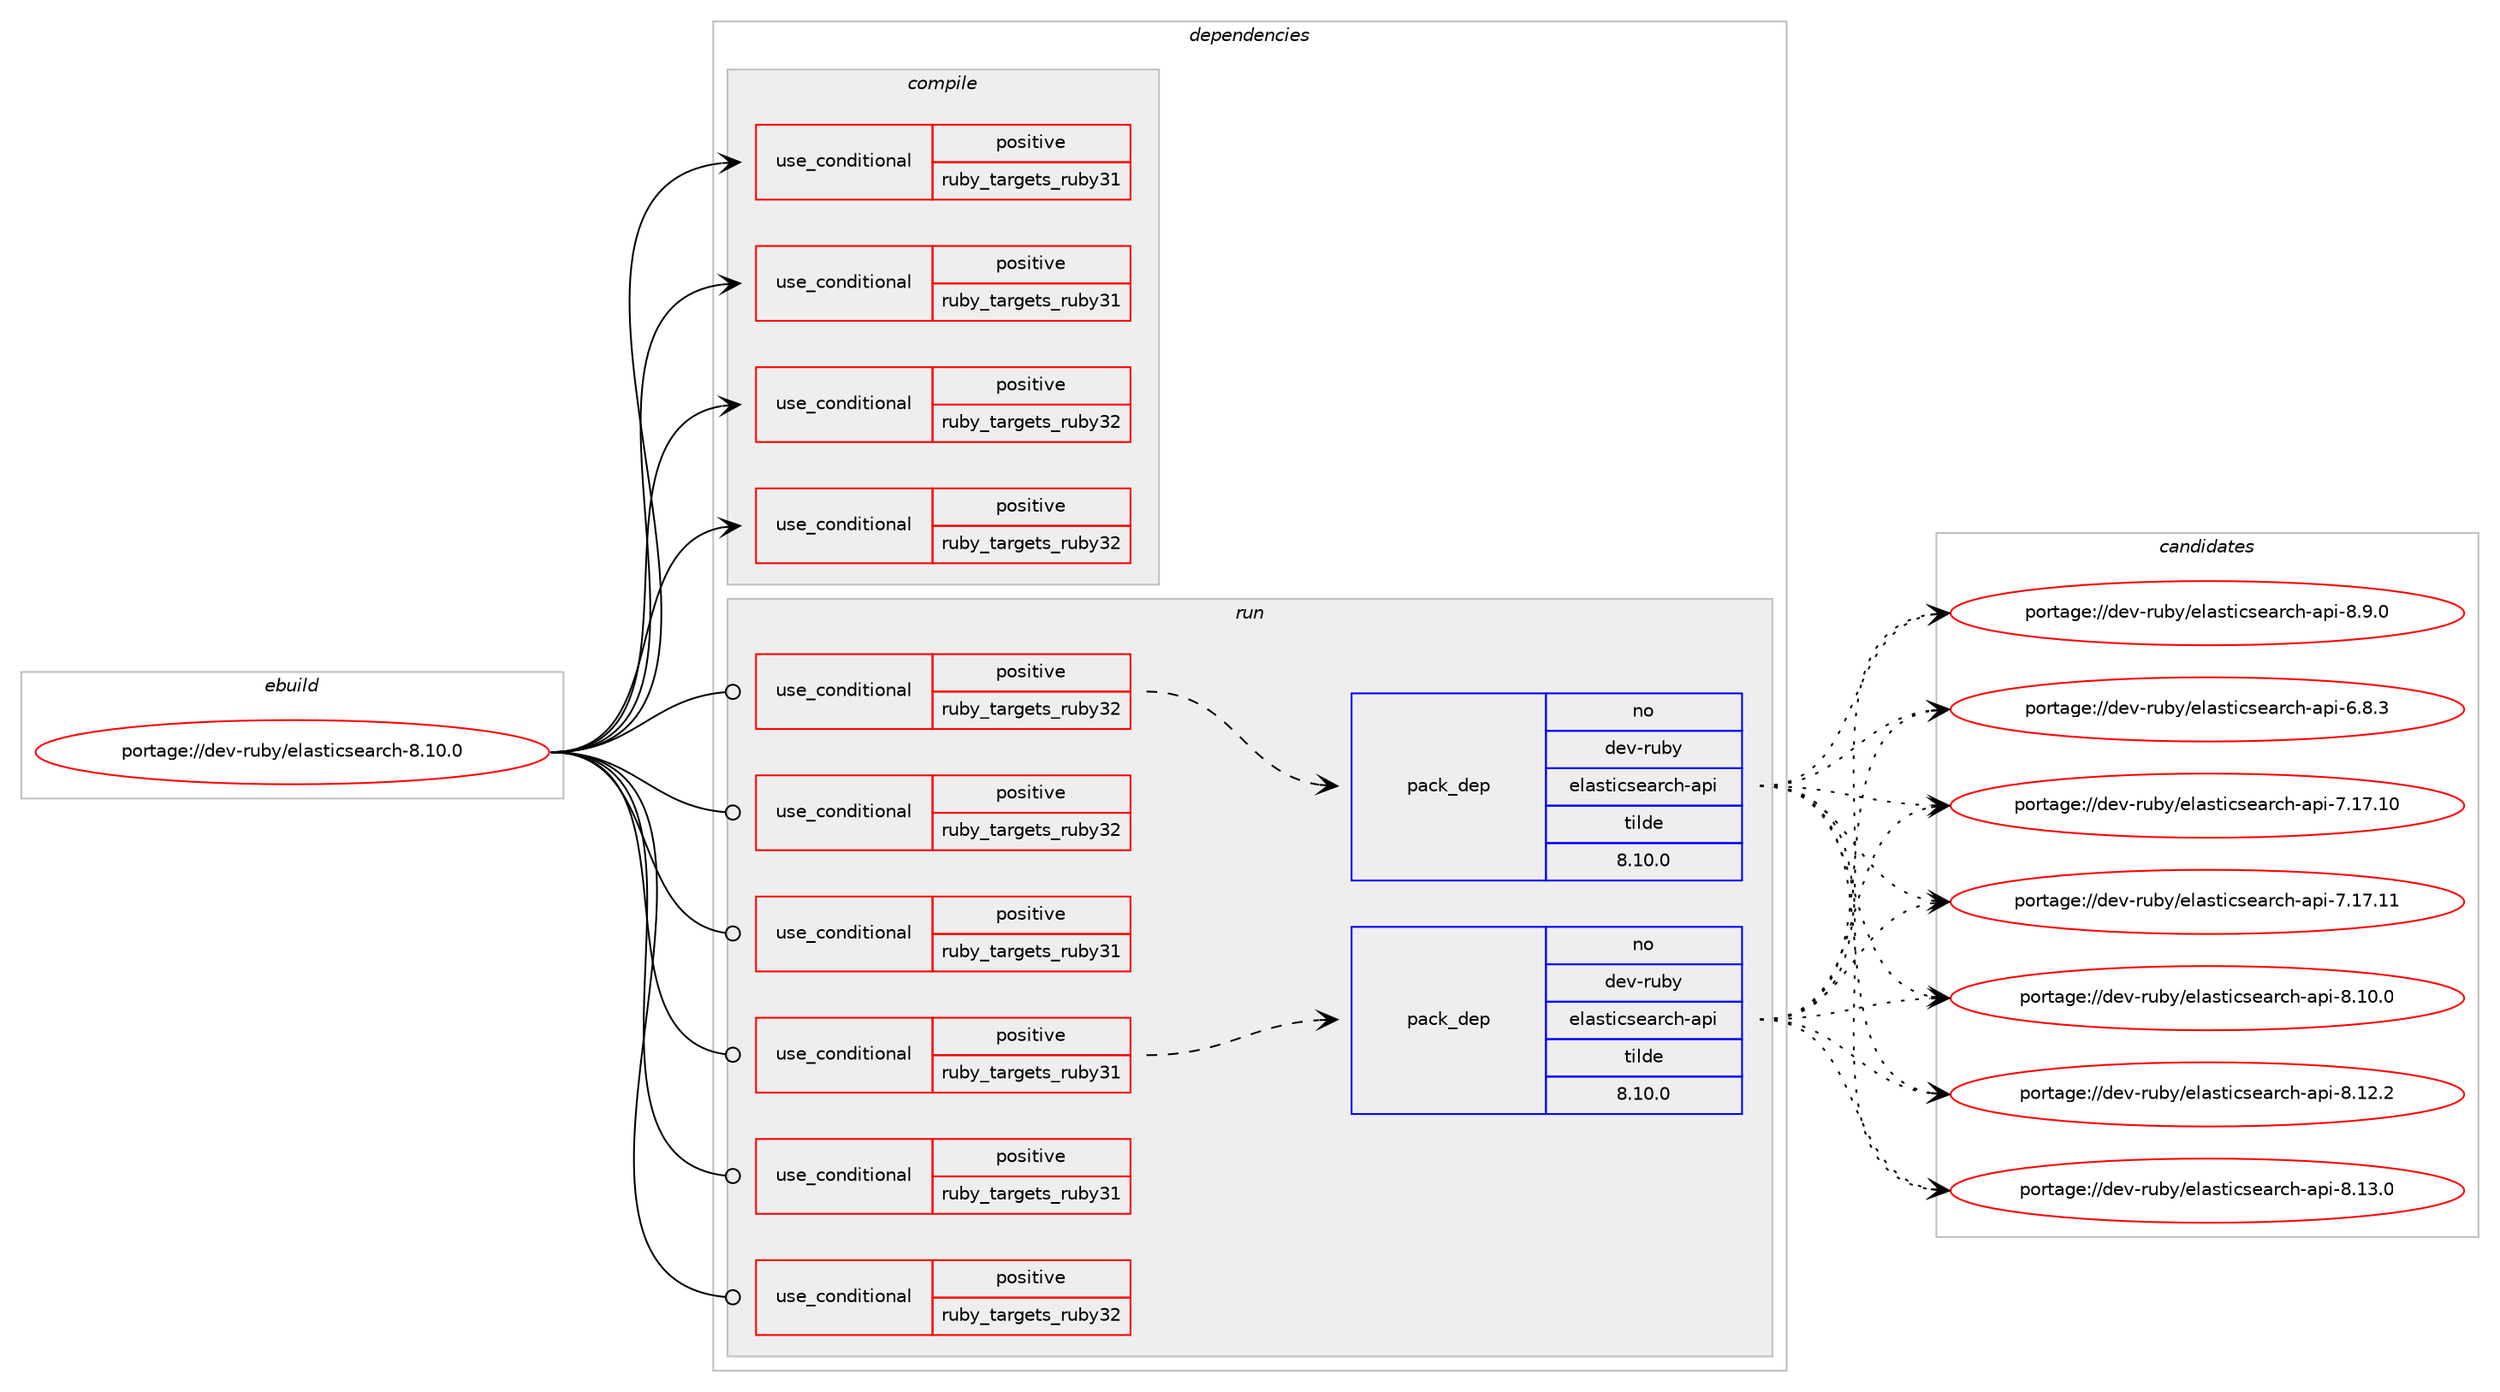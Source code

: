 digraph prolog {

# *************
# Graph options
# *************

newrank=true;
concentrate=true;
compound=true;
graph [rankdir=LR,fontname=Helvetica,fontsize=10,ranksep=1.5];#, ranksep=2.5, nodesep=0.2];
edge  [arrowhead=vee];
node  [fontname=Helvetica,fontsize=10];

# **********
# The ebuild
# **********

subgraph cluster_leftcol {
color=gray;
rank=same;
label=<<i>ebuild</i>>;
id [label="portage://dev-ruby/elasticsearch-8.10.0", color=red, width=4, href="../dev-ruby/elasticsearch-8.10.0.svg"];
}

# ****************
# The dependencies
# ****************

subgraph cluster_midcol {
color=gray;
label=<<i>dependencies</i>>;
subgraph cluster_compile {
fillcolor="#eeeeee";
style=filled;
label=<<i>compile</i>>;
subgraph cond45825 {
dependency92874 [label=<<TABLE BORDER="0" CELLBORDER="1" CELLSPACING="0" CELLPADDING="4"><TR><TD ROWSPAN="3" CELLPADDING="10">use_conditional</TD></TR><TR><TD>positive</TD></TR><TR><TD>ruby_targets_ruby31</TD></TR></TABLE>>, shape=none, color=red];
# *** BEGIN UNKNOWN DEPENDENCY TYPE (TODO) ***
# dependency92874 -> package_dependency(portage://dev-ruby/elasticsearch-8.10.0,install,no,dev-lang,ruby,none,[,,],[slot(3.1)],[])
# *** END UNKNOWN DEPENDENCY TYPE (TODO) ***

}
id:e -> dependency92874:w [weight=20,style="solid",arrowhead="vee"];
subgraph cond45826 {
dependency92875 [label=<<TABLE BORDER="0" CELLBORDER="1" CELLSPACING="0" CELLPADDING="4"><TR><TD ROWSPAN="3" CELLPADDING="10">use_conditional</TD></TR><TR><TD>positive</TD></TR><TR><TD>ruby_targets_ruby31</TD></TR></TABLE>>, shape=none, color=red];
# *** BEGIN UNKNOWN DEPENDENCY TYPE (TODO) ***
# dependency92875 -> package_dependency(portage://dev-ruby/elasticsearch-8.10.0,install,no,virtual,rubygems,none,[,,],[],[use(enable(ruby_targets_ruby31),negative)])
# *** END UNKNOWN DEPENDENCY TYPE (TODO) ***

}
id:e -> dependency92875:w [weight=20,style="solid",arrowhead="vee"];
subgraph cond45827 {
dependency92876 [label=<<TABLE BORDER="0" CELLBORDER="1" CELLSPACING="0" CELLPADDING="4"><TR><TD ROWSPAN="3" CELLPADDING="10">use_conditional</TD></TR><TR><TD>positive</TD></TR><TR><TD>ruby_targets_ruby32</TD></TR></TABLE>>, shape=none, color=red];
# *** BEGIN UNKNOWN DEPENDENCY TYPE (TODO) ***
# dependency92876 -> package_dependency(portage://dev-ruby/elasticsearch-8.10.0,install,no,dev-lang,ruby,none,[,,],[slot(3.2)],[])
# *** END UNKNOWN DEPENDENCY TYPE (TODO) ***

}
id:e -> dependency92876:w [weight=20,style="solid",arrowhead="vee"];
subgraph cond45828 {
dependency92877 [label=<<TABLE BORDER="0" CELLBORDER="1" CELLSPACING="0" CELLPADDING="4"><TR><TD ROWSPAN="3" CELLPADDING="10">use_conditional</TD></TR><TR><TD>positive</TD></TR><TR><TD>ruby_targets_ruby32</TD></TR></TABLE>>, shape=none, color=red];
# *** BEGIN UNKNOWN DEPENDENCY TYPE (TODO) ***
# dependency92877 -> package_dependency(portage://dev-ruby/elasticsearch-8.10.0,install,no,virtual,rubygems,none,[,,],[],[use(enable(ruby_targets_ruby32),negative)])
# *** END UNKNOWN DEPENDENCY TYPE (TODO) ***

}
id:e -> dependency92877:w [weight=20,style="solid",arrowhead="vee"];
}
subgraph cluster_compileandrun {
fillcolor="#eeeeee";
style=filled;
label=<<i>compile and run</i>>;
}
subgraph cluster_run {
fillcolor="#eeeeee";
style=filled;
label=<<i>run</i>>;
subgraph cond45829 {
dependency92878 [label=<<TABLE BORDER="0" CELLBORDER="1" CELLSPACING="0" CELLPADDING="4"><TR><TD ROWSPAN="3" CELLPADDING="10">use_conditional</TD></TR><TR><TD>positive</TD></TR><TR><TD>ruby_targets_ruby31</TD></TR></TABLE>>, shape=none, color=red];
# *** BEGIN UNKNOWN DEPENDENCY TYPE (TODO) ***
# dependency92878 -> package_dependency(portage://dev-ruby/elasticsearch-8.10.0,run,no,dev-lang,ruby,none,[,,],[slot(3.1)],[])
# *** END UNKNOWN DEPENDENCY TYPE (TODO) ***

}
id:e -> dependency92878:w [weight=20,style="solid",arrowhead="odot"];
subgraph cond45830 {
dependency92879 [label=<<TABLE BORDER="0" CELLBORDER="1" CELLSPACING="0" CELLPADDING="4"><TR><TD ROWSPAN="3" CELLPADDING="10">use_conditional</TD></TR><TR><TD>positive</TD></TR><TR><TD>ruby_targets_ruby31</TD></TR></TABLE>>, shape=none, color=red];
subgraph pack45772 {
dependency92880 [label=<<TABLE BORDER="0" CELLBORDER="1" CELLSPACING="0" CELLPADDING="4" WIDTH="220"><TR><TD ROWSPAN="6" CELLPADDING="30">pack_dep</TD></TR><TR><TD WIDTH="110">no</TD></TR><TR><TD>dev-ruby</TD></TR><TR><TD>elasticsearch-api</TD></TR><TR><TD>tilde</TD></TR><TR><TD>8.10.0</TD></TR></TABLE>>, shape=none, color=blue];
}
dependency92879:e -> dependency92880:w [weight=20,style="dashed",arrowhead="vee"];
# *** BEGIN UNKNOWN DEPENDENCY TYPE (TODO) ***
# dependency92879 -> package_dependency(portage://dev-ruby/elasticsearch-8.10.0,run,no,dev-ruby,elastic-transport,none,[,,],[slot(8)],[use(enable(ruby_targets_ruby31),negative)])
# *** END UNKNOWN DEPENDENCY TYPE (TODO) ***

}
id:e -> dependency92879:w [weight=20,style="solid",arrowhead="odot"];
subgraph cond45831 {
dependency92881 [label=<<TABLE BORDER="0" CELLBORDER="1" CELLSPACING="0" CELLPADDING="4"><TR><TD ROWSPAN="3" CELLPADDING="10">use_conditional</TD></TR><TR><TD>positive</TD></TR><TR><TD>ruby_targets_ruby31</TD></TR></TABLE>>, shape=none, color=red];
# *** BEGIN UNKNOWN DEPENDENCY TYPE (TODO) ***
# dependency92881 -> package_dependency(portage://dev-ruby/elasticsearch-8.10.0,run,no,virtual,rubygems,none,[,,],[],[use(enable(ruby_targets_ruby31),negative)])
# *** END UNKNOWN DEPENDENCY TYPE (TODO) ***

}
id:e -> dependency92881:w [weight=20,style="solid",arrowhead="odot"];
subgraph cond45832 {
dependency92882 [label=<<TABLE BORDER="0" CELLBORDER="1" CELLSPACING="0" CELLPADDING="4"><TR><TD ROWSPAN="3" CELLPADDING="10">use_conditional</TD></TR><TR><TD>positive</TD></TR><TR><TD>ruby_targets_ruby32</TD></TR></TABLE>>, shape=none, color=red];
# *** BEGIN UNKNOWN DEPENDENCY TYPE (TODO) ***
# dependency92882 -> package_dependency(portage://dev-ruby/elasticsearch-8.10.0,run,no,dev-lang,ruby,none,[,,],[slot(3.2)],[])
# *** END UNKNOWN DEPENDENCY TYPE (TODO) ***

}
id:e -> dependency92882:w [weight=20,style="solid",arrowhead="odot"];
subgraph cond45833 {
dependency92883 [label=<<TABLE BORDER="0" CELLBORDER="1" CELLSPACING="0" CELLPADDING="4"><TR><TD ROWSPAN="3" CELLPADDING="10">use_conditional</TD></TR><TR><TD>positive</TD></TR><TR><TD>ruby_targets_ruby32</TD></TR></TABLE>>, shape=none, color=red];
subgraph pack45773 {
dependency92884 [label=<<TABLE BORDER="0" CELLBORDER="1" CELLSPACING="0" CELLPADDING="4" WIDTH="220"><TR><TD ROWSPAN="6" CELLPADDING="30">pack_dep</TD></TR><TR><TD WIDTH="110">no</TD></TR><TR><TD>dev-ruby</TD></TR><TR><TD>elasticsearch-api</TD></TR><TR><TD>tilde</TD></TR><TR><TD>8.10.0</TD></TR></TABLE>>, shape=none, color=blue];
}
dependency92883:e -> dependency92884:w [weight=20,style="dashed",arrowhead="vee"];
# *** BEGIN UNKNOWN DEPENDENCY TYPE (TODO) ***
# dependency92883 -> package_dependency(portage://dev-ruby/elasticsearch-8.10.0,run,no,dev-ruby,elastic-transport,none,[,,],[slot(8)],[use(enable(ruby_targets_ruby32),negative)])
# *** END UNKNOWN DEPENDENCY TYPE (TODO) ***

}
id:e -> dependency92883:w [weight=20,style="solid",arrowhead="odot"];
subgraph cond45834 {
dependency92885 [label=<<TABLE BORDER="0" CELLBORDER="1" CELLSPACING="0" CELLPADDING="4"><TR><TD ROWSPAN="3" CELLPADDING="10">use_conditional</TD></TR><TR><TD>positive</TD></TR><TR><TD>ruby_targets_ruby32</TD></TR></TABLE>>, shape=none, color=red];
# *** BEGIN UNKNOWN DEPENDENCY TYPE (TODO) ***
# dependency92885 -> package_dependency(portage://dev-ruby/elasticsearch-8.10.0,run,no,virtual,rubygems,none,[,,],[],[use(enable(ruby_targets_ruby32),negative)])
# *** END UNKNOWN DEPENDENCY TYPE (TODO) ***

}
id:e -> dependency92885:w [weight=20,style="solid",arrowhead="odot"];
}
}

# **************
# The candidates
# **************

subgraph cluster_choices {
rank=same;
color=gray;
label=<<i>candidates</i>>;

subgraph choice45772 {
color=black;
nodesep=1;
choice100101118451141179812147101108971151161059911510197114991044597112105455446564651 [label="portage://dev-ruby/elasticsearch-api-6.8.3", color=red, width=4,href="../dev-ruby/elasticsearch-api-6.8.3.svg"];
choice1001011184511411798121471011089711511610599115101971149910445971121054555464955464948 [label="portage://dev-ruby/elasticsearch-api-7.17.10", color=red, width=4,href="../dev-ruby/elasticsearch-api-7.17.10.svg"];
choice1001011184511411798121471011089711511610599115101971149910445971121054555464955464949 [label="portage://dev-ruby/elasticsearch-api-7.17.11", color=red, width=4,href="../dev-ruby/elasticsearch-api-7.17.11.svg"];
choice10010111845114117981214710110897115116105991151019711499104459711210545564649484648 [label="portage://dev-ruby/elasticsearch-api-8.10.0", color=red, width=4,href="../dev-ruby/elasticsearch-api-8.10.0.svg"];
choice10010111845114117981214710110897115116105991151019711499104459711210545564649504650 [label="portage://dev-ruby/elasticsearch-api-8.12.2", color=red, width=4,href="../dev-ruby/elasticsearch-api-8.12.2.svg"];
choice10010111845114117981214710110897115116105991151019711499104459711210545564649514648 [label="portage://dev-ruby/elasticsearch-api-8.13.0", color=red, width=4,href="../dev-ruby/elasticsearch-api-8.13.0.svg"];
choice100101118451141179812147101108971151161059911510197114991044597112105455646574648 [label="portage://dev-ruby/elasticsearch-api-8.9.0", color=red, width=4,href="../dev-ruby/elasticsearch-api-8.9.0.svg"];
dependency92880:e -> choice100101118451141179812147101108971151161059911510197114991044597112105455446564651:w [style=dotted,weight="100"];
dependency92880:e -> choice1001011184511411798121471011089711511610599115101971149910445971121054555464955464948:w [style=dotted,weight="100"];
dependency92880:e -> choice1001011184511411798121471011089711511610599115101971149910445971121054555464955464949:w [style=dotted,weight="100"];
dependency92880:e -> choice10010111845114117981214710110897115116105991151019711499104459711210545564649484648:w [style=dotted,weight="100"];
dependency92880:e -> choice10010111845114117981214710110897115116105991151019711499104459711210545564649504650:w [style=dotted,weight="100"];
dependency92880:e -> choice10010111845114117981214710110897115116105991151019711499104459711210545564649514648:w [style=dotted,weight="100"];
dependency92880:e -> choice100101118451141179812147101108971151161059911510197114991044597112105455646574648:w [style=dotted,weight="100"];
}
subgraph choice45773 {
color=black;
nodesep=1;
choice100101118451141179812147101108971151161059911510197114991044597112105455446564651 [label="portage://dev-ruby/elasticsearch-api-6.8.3", color=red, width=4,href="../dev-ruby/elasticsearch-api-6.8.3.svg"];
choice1001011184511411798121471011089711511610599115101971149910445971121054555464955464948 [label="portage://dev-ruby/elasticsearch-api-7.17.10", color=red, width=4,href="../dev-ruby/elasticsearch-api-7.17.10.svg"];
choice1001011184511411798121471011089711511610599115101971149910445971121054555464955464949 [label="portage://dev-ruby/elasticsearch-api-7.17.11", color=red, width=4,href="../dev-ruby/elasticsearch-api-7.17.11.svg"];
choice10010111845114117981214710110897115116105991151019711499104459711210545564649484648 [label="portage://dev-ruby/elasticsearch-api-8.10.0", color=red, width=4,href="../dev-ruby/elasticsearch-api-8.10.0.svg"];
choice10010111845114117981214710110897115116105991151019711499104459711210545564649504650 [label="portage://dev-ruby/elasticsearch-api-8.12.2", color=red, width=4,href="../dev-ruby/elasticsearch-api-8.12.2.svg"];
choice10010111845114117981214710110897115116105991151019711499104459711210545564649514648 [label="portage://dev-ruby/elasticsearch-api-8.13.0", color=red, width=4,href="../dev-ruby/elasticsearch-api-8.13.0.svg"];
choice100101118451141179812147101108971151161059911510197114991044597112105455646574648 [label="portage://dev-ruby/elasticsearch-api-8.9.0", color=red, width=4,href="../dev-ruby/elasticsearch-api-8.9.0.svg"];
dependency92884:e -> choice100101118451141179812147101108971151161059911510197114991044597112105455446564651:w [style=dotted,weight="100"];
dependency92884:e -> choice1001011184511411798121471011089711511610599115101971149910445971121054555464955464948:w [style=dotted,weight="100"];
dependency92884:e -> choice1001011184511411798121471011089711511610599115101971149910445971121054555464955464949:w [style=dotted,weight="100"];
dependency92884:e -> choice10010111845114117981214710110897115116105991151019711499104459711210545564649484648:w [style=dotted,weight="100"];
dependency92884:e -> choice10010111845114117981214710110897115116105991151019711499104459711210545564649504650:w [style=dotted,weight="100"];
dependency92884:e -> choice10010111845114117981214710110897115116105991151019711499104459711210545564649514648:w [style=dotted,weight="100"];
dependency92884:e -> choice100101118451141179812147101108971151161059911510197114991044597112105455646574648:w [style=dotted,weight="100"];
}
}

}
